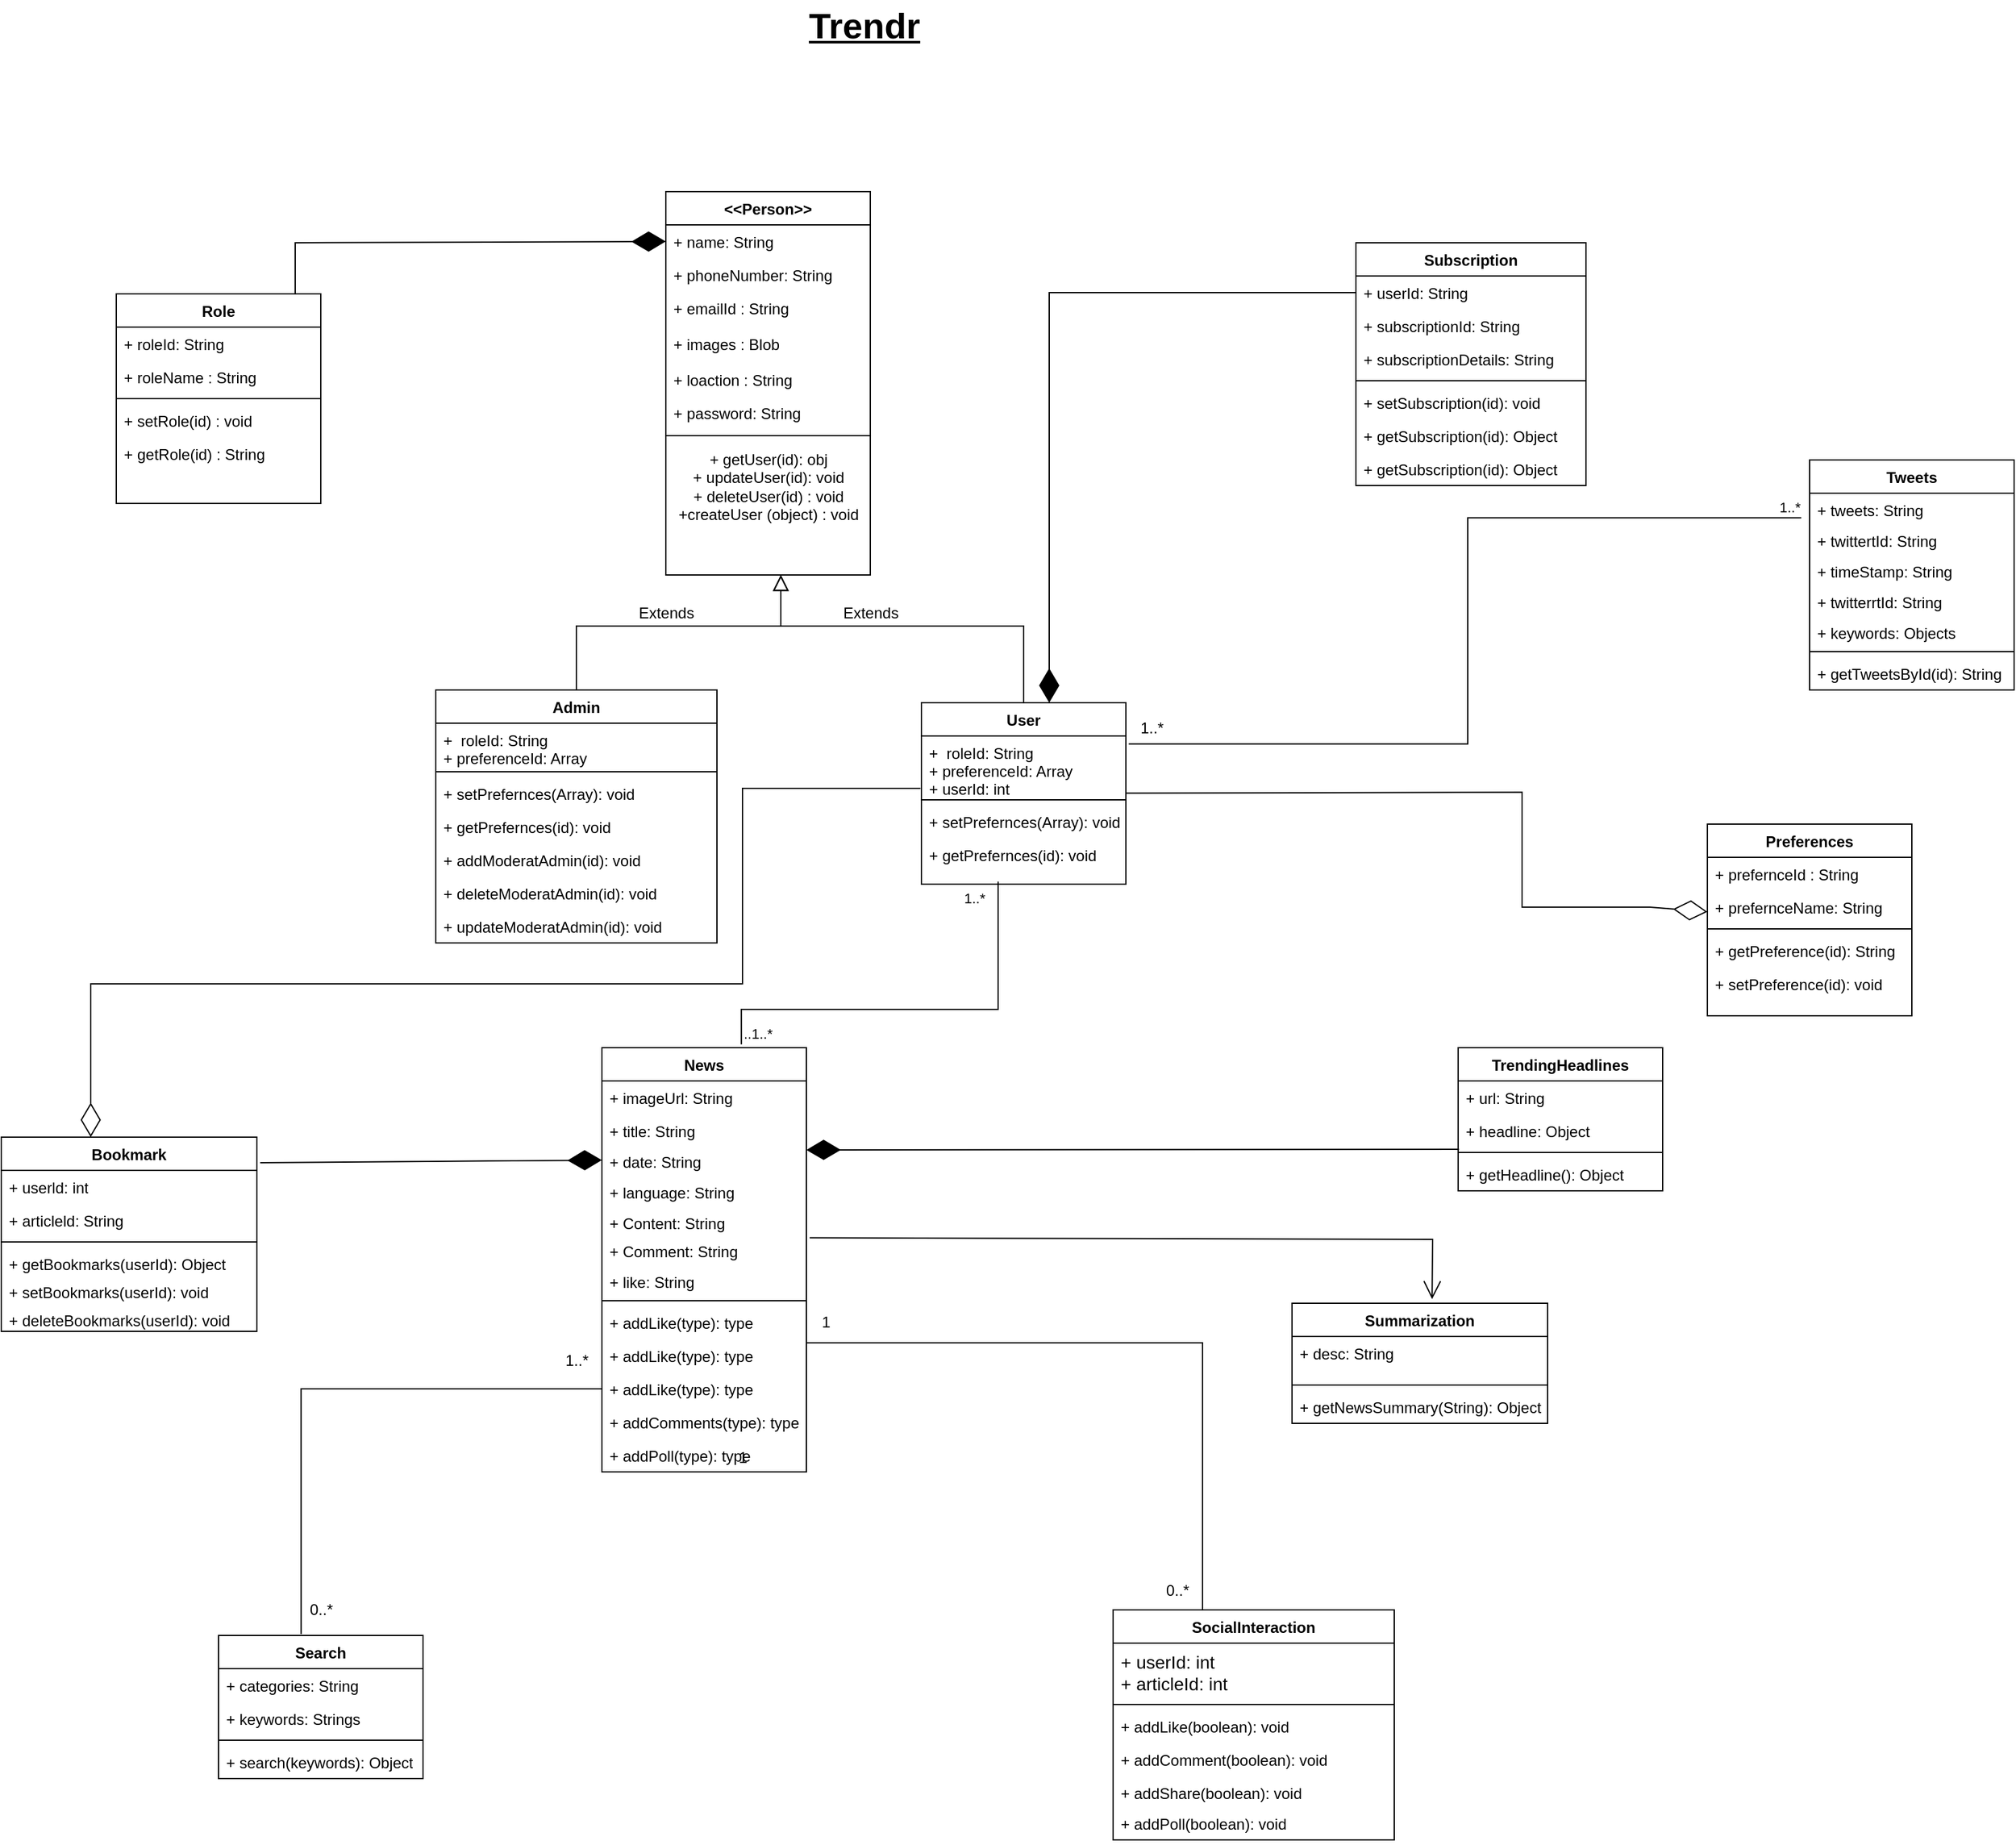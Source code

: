 <mxfile version="21.0.10" type="google"><diagram name="Page-1" id="KXIp3cw2O-A-0COdaiMS"><mxGraphModel grid="1" page="1" gridSize="10" guides="1" tooltips="1" connect="1" arrows="1" fold="1" pageScale="1" pageWidth="850" pageHeight="1100" background="#ffffff" math="0" shadow="0"><root><mxCell id="0"/><mxCell id="1" parent="0"/><mxCell id="WUlAPkmOnA4nB-2HXd5X-1" value="&lt;&lt;Person&gt;&gt;" style="swimlane;fontStyle=1;align=center;verticalAlign=top;childLayout=stackLayout;horizontal=1;startSize=26;horizontalStack=0;resizeParent=1;resizeLast=0;collapsible=1;marginBottom=0;rounded=0;shadow=0;strokeWidth=1;" vertex="1" parent="1"><mxGeometry x="300" y="-20" width="160" height="300" as="geometry"><mxRectangle x="230" y="140" width="160" height="26" as="alternateBounds"/></mxGeometry></mxCell><mxCell id="WUlAPkmOnA4nB-2HXd5X-2" value="+ name: String" style="text;align=left;verticalAlign=top;spacingLeft=4;spacingRight=4;overflow=hidden;rotatable=0;points=[[0,0.5],[1,0.5]];portConstraint=eastwest;" vertex="1" parent="WUlAPkmOnA4nB-2HXd5X-1"><mxGeometry y="26" width="160" height="26" as="geometry"/></mxCell><mxCell id="WUlAPkmOnA4nB-2HXd5X-3" value="+ phoneNumber: String" style="text;align=left;verticalAlign=top;spacingLeft=4;spacingRight=4;overflow=hidden;rotatable=0;points=[[0,0.5],[1,0.5]];portConstraint=eastwest;rounded=0;shadow=0;html=0;" vertex="1" parent="WUlAPkmOnA4nB-2HXd5X-1"><mxGeometry y="52" width="160" height="26" as="geometry"/></mxCell><mxCell id="WUlAPkmOnA4nB-2HXd5X-4" value="+ emailId : String&#10;&#10;+ images : Blob&#10;&#10;+ loaction : String" style="text;align=left;verticalAlign=top;spacingLeft=4;spacingRight=4;overflow=hidden;rotatable=0;points=[[0,0.5],[1,0.5]];portConstraint=eastwest;rounded=0;shadow=0;html=0;" vertex="1" parent="WUlAPkmOnA4nB-2HXd5X-1"><mxGeometry y="78" width="160" height="82" as="geometry"/></mxCell><mxCell id="WUlAPkmOnA4nB-2HXd5X-5" value="+ password: String" style="text;align=left;verticalAlign=top;spacingLeft=4;spacingRight=4;overflow=hidden;rotatable=0;points=[[0,0.5],[1,0.5]];portConstraint=eastwest;rounded=0;shadow=0;html=0;" vertex="1" parent="WUlAPkmOnA4nB-2HXd5X-1"><mxGeometry y="160" width="160" height="26" as="geometry"/></mxCell><mxCell id="WUlAPkmOnA4nB-2HXd5X-6" value="" style="line;html=1;strokeWidth=1;align=left;verticalAlign=middle;spacingTop=-1;spacingLeft=3;spacingRight=3;rotatable=0;labelPosition=right;points=[];portConstraint=eastwest;" vertex="1" parent="WUlAPkmOnA4nB-2HXd5X-1"><mxGeometry y="186" width="160" height="10" as="geometry"/></mxCell><mxCell id="WUlAPkmOnA4nB-2HXd5X-7" value="+ getUser(id): obj&lt;br&gt;+ updateUser(id): void&lt;br&gt;+ deleteUser(id) : void&lt;br&gt;+createUser (object) : void" style="text;html=1;align=center;verticalAlign=middle;resizable=0;points=[];autosize=1;strokeColor=none;fillColor=none;" vertex="1" parent="WUlAPkmOnA4nB-2HXd5X-1"><mxGeometry y="196" width="160" height="70" as="geometry"/></mxCell><mxCell id="WUlAPkmOnA4nB-2HXd5X-8" value="Role" style="swimlane;fontStyle=1;align=center;verticalAlign=top;childLayout=stackLayout;horizontal=1;startSize=26;horizontalStack=0;resizeParent=1;resizeLast=0;collapsible=1;marginBottom=0;rounded=0;shadow=0;strokeWidth=1;" vertex="1" parent="1"><mxGeometry x="-130" y="60" width="160" height="164" as="geometry"><mxRectangle x="130" y="380" width="160" height="26" as="alternateBounds"/></mxGeometry></mxCell><mxCell id="WUlAPkmOnA4nB-2HXd5X-9" value="+ roleId: String" style="text;align=left;verticalAlign=top;spacingLeft=4;spacingRight=4;overflow=hidden;rotatable=0;points=[[0,0.5],[1,0.5]];portConstraint=eastwest;" vertex="1" parent="WUlAPkmOnA4nB-2HXd5X-8"><mxGeometry y="26" width="160" height="26" as="geometry"/></mxCell><mxCell id="WUlAPkmOnA4nB-2HXd5X-10" value="+ roleName : String" style="text;align=left;verticalAlign=top;spacingLeft=4;spacingRight=4;overflow=hidden;rotatable=0;points=[[0,0.5],[1,0.5]];portConstraint=eastwest;rounded=0;shadow=0;html=0;" vertex="1" parent="WUlAPkmOnA4nB-2HXd5X-8"><mxGeometry y="52" width="160" height="26" as="geometry"/></mxCell><mxCell id="WUlAPkmOnA4nB-2HXd5X-11" value="" style="line;html=1;strokeWidth=1;align=left;verticalAlign=middle;spacingTop=-1;spacingLeft=3;spacingRight=3;rotatable=0;labelPosition=right;points=[];portConstraint=eastwest;" vertex="1" parent="WUlAPkmOnA4nB-2HXd5X-8"><mxGeometry y="78" width="160" height="8" as="geometry"/></mxCell><mxCell id="WUlAPkmOnA4nB-2HXd5X-12" value="+ setRole(id) : void" style="text;align=left;verticalAlign=top;spacingLeft=4;spacingRight=4;overflow=hidden;rotatable=0;points=[[0,0.5],[1,0.5]];portConstraint=eastwest;fontStyle=0" vertex="1" parent="WUlAPkmOnA4nB-2HXd5X-8"><mxGeometry y="86" width="160" height="26" as="geometry"/></mxCell><mxCell id="WUlAPkmOnA4nB-2HXd5X-13" value="+ getRole(id) : String" style="text;align=left;verticalAlign=top;spacingLeft=4;spacingRight=4;overflow=hidden;rotatable=0;points=[[0,0.5],[1,0.5]];portConstraint=eastwest;" vertex="1" parent="WUlAPkmOnA4nB-2HXd5X-8"><mxGeometry y="112" width="160" height="26" as="geometry"/></mxCell><mxCell id="WUlAPkmOnA4nB-2HXd5X-14" value="User" style="swimlane;fontStyle=1;align=center;verticalAlign=top;childLayout=stackLayout;horizontal=1;startSize=26;horizontalStack=0;resizeParent=1;resizeLast=0;collapsible=1;marginBottom=0;rounded=0;shadow=0;strokeWidth=1;" vertex="1" parent="1"><mxGeometry x="500" y="380" width="160" height="142" as="geometry"><mxRectangle x="340" y="380" width="170" height="26" as="alternateBounds"/></mxGeometry></mxCell><mxCell id="WUlAPkmOnA4nB-2HXd5X-15" value="+  roleId: String&#10;+ preferenceId: Array&#10;+ userId: int" style="text;align=left;verticalAlign=top;spacingLeft=4;spacingRight=4;overflow=hidden;rotatable=0;points=[[0,0.5],[1,0.5]];portConstraint=eastwest;" vertex="1" parent="WUlAPkmOnA4nB-2HXd5X-14"><mxGeometry y="26" width="160" height="46" as="geometry"/></mxCell><mxCell id="tHsLU_sRm3hqVHBdvJSy-35" value="" style="line;html=1;strokeWidth=1;align=left;verticalAlign=middle;spacingTop=-1;spacingLeft=3;spacingRight=3;rotatable=0;labelPosition=right;points=[];portConstraint=eastwest;" vertex="1" parent="WUlAPkmOnA4nB-2HXd5X-14"><mxGeometry y="72" width="160" height="8" as="geometry"/></mxCell><mxCell id="WUlAPkmOnA4nB-2HXd5X-17" value="+ setPrefernces(Array): void" style="text;align=left;verticalAlign=top;spacingLeft=4;spacingRight=4;overflow=hidden;rotatable=0;points=[[0,0.5],[1,0.5]];portConstraint=eastwest;fontStyle=0" vertex="1" parent="WUlAPkmOnA4nB-2HXd5X-14"><mxGeometry y="80" width="160" height="26" as="geometry"/></mxCell><mxCell id="WUlAPkmOnA4nB-2HXd5X-18" value="+ getPrefernces(id): void" style="text;align=left;verticalAlign=top;spacingLeft=4;spacingRight=4;overflow=hidden;rotatable=0;points=[[0,0.5],[1,0.5]];portConstraint=eastwest;fontStyle=0" vertex="1" parent="WUlAPkmOnA4nB-2HXd5X-14"><mxGeometry y="106" width="160" height="26" as="geometry"/></mxCell><mxCell id="WUlAPkmOnA4nB-2HXd5X-19" value="" style="endArrow=block;endSize=10;endFill=0;shadow=0;strokeWidth=1;rounded=0;edgeStyle=elbowEdgeStyle;elbow=vertical;" edge="1" parent="1" source="WUlAPkmOnA4nB-2HXd5X-14"><mxGeometry width="160" relative="1" as="geometry"><mxPoint x="210" y="373" as="sourcePoint"/><mxPoint x="390" y="280" as="targetPoint"/><Array as="points"><mxPoint x="460" y="320"/><mxPoint x="390" y="320"/></Array></mxGeometry></mxCell><mxCell id="WUlAPkmOnA4nB-2HXd5X-20" value="Preferences" style="swimlane;fontStyle=1;align=center;verticalAlign=top;childLayout=stackLayout;horizontal=1;startSize=26;horizontalStack=0;resizeParent=1;resizeLast=0;collapsible=1;marginBottom=0;rounded=0;shadow=0;strokeWidth=1;" vertex="1" parent="1"><mxGeometry x="1115" y="475" width="160" height="150" as="geometry"><mxRectangle x="550" y="140" width="160" height="26" as="alternateBounds"/></mxGeometry></mxCell><mxCell id="WUlAPkmOnA4nB-2HXd5X-22" value="+ prefernceId : String" style="text;align=left;verticalAlign=top;spacingLeft=4;spacingRight=4;overflow=hidden;rotatable=0;points=[[0,0.5],[1,0.5]];portConstraint=eastwest;rounded=0;shadow=0;html=0;" vertex="1" parent="WUlAPkmOnA4nB-2HXd5X-20"><mxGeometry y="26" width="160" height="26" as="geometry"/></mxCell><mxCell id="WUlAPkmOnA4nB-2HXd5X-23" value="+ prefernceName: String" style="text;align=left;verticalAlign=top;spacingLeft=4;spacingRight=4;overflow=hidden;rotatable=0;points=[[0,0.5],[1,0.5]];portConstraint=eastwest;rounded=0;shadow=0;html=0;" vertex="1" parent="WUlAPkmOnA4nB-2HXd5X-20"><mxGeometry y="52" width="160" height="26" as="geometry"/></mxCell><mxCell id="WUlAPkmOnA4nB-2HXd5X-26" value="" style="line;html=1;strokeWidth=1;align=left;verticalAlign=middle;spacingTop=-1;spacingLeft=3;spacingRight=3;rotatable=0;labelPosition=right;points=[];portConstraint=eastwest;" vertex="1" parent="WUlAPkmOnA4nB-2HXd5X-20"><mxGeometry y="78" width="160" height="8" as="geometry"/></mxCell><mxCell id="WUlAPkmOnA4nB-2HXd5X-27" value="+ getPreference(id): String" style="text;align=left;verticalAlign=top;spacingLeft=4;spacingRight=4;overflow=hidden;rotatable=0;points=[[0,0.5],[1,0.5]];portConstraint=eastwest;" vertex="1" parent="WUlAPkmOnA4nB-2HXd5X-20"><mxGeometry y="86" width="160" height="26" as="geometry"/></mxCell><mxCell id="WUlAPkmOnA4nB-2HXd5X-34" value="+ setPreference(id): void" style="text;align=left;verticalAlign=top;spacingLeft=4;spacingRight=4;overflow=hidden;rotatable=0;points=[[0,0.5],[1,0.5]];portConstraint=eastwest;" vertex="1" parent="WUlAPkmOnA4nB-2HXd5X-20"><mxGeometry y="112" width="160" height="26" as="geometry"/></mxCell><mxCell id="WUlAPkmOnA4nB-2HXd5X-33" value="&lt;font style=&quot;font-size: 28px;&quot;&gt;&lt;u&gt;Trendr&lt;/u&gt;&lt;/font&gt;" style="text;strokeColor=none;fillColor=none;html=1;fontSize=24;fontStyle=1;verticalAlign=middle;align=center;" vertex="1" parent="1"><mxGeometry x="240" y="-170" width="430" height="40" as="geometry"/></mxCell><mxCell id="Ti8JkwDx9e6desFFzIHM-1" value="News" style="swimlane;fontStyle=1;align=center;verticalAlign=top;childLayout=stackLayout;horizontal=1;startSize=26;horizontalStack=0;resizeParent=1;resizeParentMax=0;resizeLast=0;collapsible=1;marginBottom=0;whiteSpace=wrap;html=1;" vertex="1" parent="1"><mxGeometry x="250" y="650" width="160" height="332" as="geometry"/></mxCell><mxCell id="Hl6Xo5C3EZi5Kjl6AA04-37" value="+ imageUrl: String" style="text;strokeColor=none;fillColor=none;align=left;verticalAlign=top;spacingLeft=4;spacingRight=4;overflow=hidden;rotatable=0;points=[[0,0.5],[1,0.5]];portConstraint=eastwest;whiteSpace=wrap;html=1;" vertex="1" parent="Ti8JkwDx9e6desFFzIHM-1"><mxGeometry y="26" width="160" height="26" as="geometry"/></mxCell><mxCell id="Hl6Xo5C3EZi5Kjl6AA04-39" value="+ title: String" style="text;strokeColor=none;fillColor=none;align=left;verticalAlign=top;spacingLeft=4;spacingRight=4;overflow=hidden;rotatable=0;points=[[0,0.5],[1,0.5]];portConstraint=eastwest;whiteSpace=wrap;html=1;" vertex="1" parent="Ti8JkwDx9e6desFFzIHM-1"><mxGeometry y="52" width="160" height="24" as="geometry"/></mxCell><mxCell id="Hl6Xo5C3EZi5Kjl6AA04-40" value="+ date: String" style="text;strokeColor=none;fillColor=none;align=left;verticalAlign=top;spacingLeft=4;spacingRight=4;overflow=hidden;rotatable=0;points=[[0,0.5],[1,0.5]];portConstraint=eastwest;whiteSpace=wrap;html=1;" vertex="1" parent="Ti8JkwDx9e6desFFzIHM-1"><mxGeometry y="76" width="160" height="24" as="geometry"/></mxCell><mxCell id="Hl6Xo5C3EZi5Kjl6AA04-41" value="+ language: String" style="text;strokeColor=none;fillColor=none;align=left;verticalAlign=top;spacingLeft=4;spacingRight=4;overflow=hidden;rotatable=0;points=[[0,0.5],[1,0.5]];portConstraint=eastwest;whiteSpace=wrap;html=1;" vertex="1" parent="Ti8JkwDx9e6desFFzIHM-1"><mxGeometry y="100" width="160" height="24" as="geometry"/></mxCell><mxCell id="Ti8JkwDx9e6desFFzIHM-2" value="+ Content: String" style="text;strokeColor=none;fillColor=none;align=left;verticalAlign=top;spacingLeft=4;spacingRight=4;overflow=hidden;rotatable=0;points=[[0,0.5],[1,0.5]];portConstraint=eastwest;whiteSpace=wrap;html=1;" vertex="1" parent="Ti8JkwDx9e6desFFzIHM-1"><mxGeometry y="124" width="160" height="22" as="geometry"/></mxCell><mxCell id="Hl6Xo5C3EZi5Kjl6AA04-43" value="+ Comment: String" style="text;strokeColor=none;fillColor=none;align=left;verticalAlign=top;spacingLeft=4;spacingRight=4;overflow=hidden;rotatable=0;points=[[0,0.5],[1,0.5]];portConstraint=eastwest;whiteSpace=wrap;html=1;" vertex="1" parent="Ti8JkwDx9e6desFFzIHM-1"><mxGeometry y="146" width="160" height="24" as="geometry"/></mxCell><mxCell id="Hl6Xo5C3EZi5Kjl6AA04-42" value="+ like: String" style="text;strokeColor=none;fillColor=none;align=left;verticalAlign=top;spacingLeft=4;spacingRight=4;overflow=hidden;rotatable=0;points=[[0,0.5],[1,0.5]];portConstraint=eastwest;whiteSpace=wrap;html=1;" vertex="1" parent="Ti8JkwDx9e6desFFzIHM-1"><mxGeometry y="170" width="160" height="24" as="geometry"/></mxCell><mxCell id="Ti8JkwDx9e6desFFzIHM-3" value="" style="line;strokeWidth=1;fillColor=none;align=left;verticalAlign=middle;spacingTop=-1;spacingLeft=3;spacingRight=3;rotatable=0;labelPosition=right;points=[];portConstraint=eastwest;strokeColor=inherit;" vertex="1" parent="Ti8JkwDx9e6desFFzIHM-1"><mxGeometry y="194" width="160" height="8" as="geometry"/></mxCell><mxCell id="Ti8JkwDx9e6desFFzIHM-4" value="+ addLike(type): type" style="text;strokeColor=none;fillColor=none;align=left;verticalAlign=top;spacingLeft=4;spacingRight=4;overflow=hidden;rotatable=0;points=[[0,0.5],[1,0.5]];portConstraint=eastwest;whiteSpace=wrap;html=1;" vertex="1" parent="Ti8JkwDx9e6desFFzIHM-1"><mxGeometry y="202" width="160" height="26" as="geometry"/></mxCell><mxCell id="DEUDs39BJ4vgoKrMoyQt-41" value="+ addLike(type): type" style="text;strokeColor=none;fillColor=none;align=left;verticalAlign=top;spacingLeft=4;spacingRight=4;overflow=hidden;rotatable=0;points=[[0,0.5],[1,0.5]];portConstraint=eastwest;whiteSpace=wrap;html=1;" vertex="1" parent="Ti8JkwDx9e6desFFzIHM-1"><mxGeometry y="228" width="160" height="26" as="geometry"/></mxCell><mxCell id="tHsLU_sRm3hqVHBdvJSy-24" value="+ addLike(type): type" style="text;strokeColor=none;fillColor=none;align=left;verticalAlign=top;spacingLeft=4;spacingRight=4;overflow=hidden;rotatable=0;points=[[0,0.5],[1,0.5]];portConstraint=eastwest;whiteSpace=wrap;html=1;" vertex="1" parent="Ti8JkwDx9e6desFFzIHM-1"><mxGeometry y="254" width="160" height="26" as="geometry"/></mxCell><mxCell id="Hl6Xo5C3EZi5Kjl6AA04-45" value="+ addComments(type): type" style="text;strokeColor=none;fillColor=none;align=left;verticalAlign=top;spacingLeft=4;spacingRight=4;overflow=hidden;rotatable=0;points=[[0,0.5],[1,0.5]];portConstraint=eastwest;whiteSpace=wrap;html=1;" vertex="1" parent="Ti8JkwDx9e6desFFzIHM-1"><mxGeometry y="280" width="160" height="26" as="geometry"/></mxCell><mxCell id="Hl6Xo5C3EZi5Kjl6AA04-46" value="+ addPoll(type): type" style="text;strokeColor=none;fillColor=none;align=left;verticalAlign=top;spacingLeft=4;spacingRight=4;overflow=hidden;rotatable=0;points=[[0,0.5],[1,0.5]];portConstraint=eastwest;whiteSpace=wrap;html=1;" vertex="1" parent="Ti8JkwDx9e6desFFzIHM-1"><mxGeometry y="306" width="160" height="26" as="geometry"/></mxCell><mxCell id="Ti8JkwDx9e6desFFzIHM-5" value="TrendingHeadlines" style="swimlane;fontStyle=1;align=center;verticalAlign=top;childLayout=stackLayout;horizontal=1;startSize=26;horizontalStack=0;resizeParent=1;resizeParentMax=0;resizeLast=0;collapsible=1;marginBottom=0;whiteSpace=wrap;html=1;" vertex="1" parent="1"><mxGeometry x="920" y="650" width="160" height="112" as="geometry"><mxRectangle x="90" y="610" width="150" height="30" as="alternateBounds"/></mxGeometry></mxCell><mxCell id="Ti8JkwDx9e6desFFzIHM-6" value="+ url: String&amp;nbsp;" style="text;strokeColor=none;fillColor=none;align=left;verticalAlign=top;spacingLeft=4;spacingRight=4;overflow=hidden;rotatable=0;points=[[0,0.5],[1,0.5]];portConstraint=eastwest;whiteSpace=wrap;html=1;" vertex="1" parent="Ti8JkwDx9e6desFFzIHM-5"><mxGeometry y="26" width="160" height="26" as="geometry"/></mxCell><mxCell id="RANNGnqqGs2c1Xu7JNJZ-21" value="+ headline: Object&amp;nbsp;" style="text;strokeColor=none;fillColor=none;align=left;verticalAlign=top;spacingLeft=4;spacingRight=4;overflow=hidden;rotatable=0;points=[[0,0.5],[1,0.5]];portConstraint=eastwest;whiteSpace=wrap;html=1;" vertex="1" parent="Ti8JkwDx9e6desFFzIHM-5"><mxGeometry y="52" width="160" height="26" as="geometry"/></mxCell><mxCell id="Ti8JkwDx9e6desFFzIHM-7" value="" style="line;strokeWidth=1;fillColor=none;align=left;verticalAlign=middle;spacingTop=-1;spacingLeft=3;spacingRight=3;rotatable=0;labelPosition=right;points=[];portConstraint=eastwest;strokeColor=inherit;" vertex="1" parent="Ti8JkwDx9e6desFFzIHM-5"><mxGeometry y="78" width="160" height="8" as="geometry"/></mxCell><mxCell id="Ti8JkwDx9e6desFFzIHM-8" value="+ getHeadline(): Object" style="text;strokeColor=none;fillColor=none;align=left;verticalAlign=top;spacingLeft=4;spacingRight=4;overflow=hidden;rotatable=0;points=[[0,0.5],[1,0.5]];portConstraint=eastwest;whiteSpace=wrap;html=1;" vertex="1" parent="Ti8JkwDx9e6desFFzIHM-5"><mxGeometry y="86" width="160" height="26" as="geometry"/></mxCell><mxCell id="Hl6Xo5C3EZi5Kjl6AA04-1" value="Search" style="swimlane;fontStyle=1;align=center;verticalAlign=top;childLayout=stackLayout;horizontal=1;startSize=26;horizontalStack=0;resizeParent=1;resizeParentMax=0;resizeLast=0;collapsible=1;marginBottom=0;whiteSpace=wrap;html=1;" vertex="1" parent="1"><mxGeometry x="-50" y="1110" width="160" height="112" as="geometry"><mxRectangle x="90" y="610" width="150" height="30" as="alternateBounds"/></mxGeometry></mxCell><mxCell id="RANNGnqqGs2c1Xu7JNJZ-10" value="+ categories: String" style="text;strokeColor=none;fillColor=none;align=left;verticalAlign=top;spacingLeft=4;spacingRight=4;overflow=hidden;rotatable=0;points=[[0,0.5],[1,0.5]];portConstraint=eastwest;whiteSpace=wrap;html=1;" vertex="1" parent="Hl6Xo5C3EZi5Kjl6AA04-1"><mxGeometry y="26" width="160" height="26" as="geometry"/></mxCell><mxCell id="Hl6Xo5C3EZi5Kjl6AA04-2" value="+ keywords: Strings" style="text;strokeColor=none;fillColor=none;align=left;verticalAlign=top;spacingLeft=4;spacingRight=4;overflow=hidden;rotatable=0;points=[[0,0.5],[1,0.5]];portConstraint=eastwest;whiteSpace=wrap;html=1;" vertex="1" parent="Hl6Xo5C3EZi5Kjl6AA04-1"><mxGeometry y="52" width="160" height="26" as="geometry"/></mxCell><mxCell id="Hl6Xo5C3EZi5Kjl6AA04-3" value="" style="line;strokeWidth=1;fillColor=none;align=left;verticalAlign=middle;spacingTop=-1;spacingLeft=3;spacingRight=3;rotatable=0;labelPosition=right;points=[];portConstraint=eastwest;strokeColor=inherit;" vertex="1" parent="Hl6Xo5C3EZi5Kjl6AA04-1"><mxGeometry y="78" width="160" height="8" as="geometry"/></mxCell><mxCell id="Hl6Xo5C3EZi5Kjl6AA04-4" value="+ search(keywords): Object" style="text;strokeColor=none;fillColor=none;align=left;verticalAlign=top;spacingLeft=4;spacingRight=4;overflow=hidden;rotatable=0;points=[[0,0.5],[1,0.5]];portConstraint=eastwest;whiteSpace=wrap;html=1;" vertex="1" parent="Hl6Xo5C3EZi5Kjl6AA04-1"><mxGeometry y="86" width="160" height="26" as="geometry"/></mxCell><mxCell id="Hl6Xo5C3EZi5Kjl6AA04-5" value="SocialInteraction" style="swimlane;fontStyle=1;align=center;verticalAlign=top;childLayout=stackLayout;horizontal=1;startSize=26;horizontalStack=0;resizeParent=1;resizeParentMax=0;resizeLast=0;collapsible=1;marginBottom=0;whiteSpace=wrap;html=1;" vertex="1" parent="1"><mxGeometry x="650" y="1090" width="220" height="180" as="geometry"><mxRectangle x="90" y="610" width="150" height="30" as="alternateBounds"/></mxGeometry></mxCell><mxCell id="Hl6Xo5C3EZi5Kjl6AA04-6" value="&lt;font style=&quot;font-size: 14px;&quot;&gt;+ userId: int&lt;br&gt;+ articleId: int&lt;/font&gt;" style="text;strokeColor=none;fillColor=none;align=left;verticalAlign=top;spacingLeft=4;spacingRight=4;overflow=hidden;rotatable=0;points=[[0,0.5],[1,0.5]];portConstraint=eastwest;whiteSpace=wrap;html=1;" vertex="1" parent="Hl6Xo5C3EZi5Kjl6AA04-5"><mxGeometry y="26" width="220" height="44" as="geometry"/></mxCell><mxCell id="Hl6Xo5C3EZi5Kjl6AA04-7" value="" style="line;strokeWidth=1;fillColor=none;align=left;verticalAlign=middle;spacingTop=-1;spacingLeft=3;spacingRight=3;rotatable=0;labelPosition=right;points=[];portConstraint=eastwest;strokeColor=inherit;" vertex="1" parent="Hl6Xo5C3EZi5Kjl6AA04-5"><mxGeometry y="70" width="220" height="8" as="geometry"/></mxCell><mxCell id="Hl6Xo5C3EZi5Kjl6AA04-8" value="+ addLike(boolean): void" style="text;strokeColor=none;fillColor=none;align=left;verticalAlign=top;spacingLeft=4;spacingRight=4;overflow=hidden;rotatable=0;points=[[0,0.5],[1,0.5]];portConstraint=eastwest;whiteSpace=wrap;html=1;" vertex="1" parent="Hl6Xo5C3EZi5Kjl6AA04-5"><mxGeometry y="78" width="220" height="26" as="geometry"/></mxCell><mxCell id="Hl6Xo5C3EZi5Kjl6AA04-50" value="+ addComment(boolean): void" style="text;strokeColor=none;fillColor=none;align=left;verticalAlign=top;spacingLeft=4;spacingRight=4;overflow=hidden;rotatable=0;points=[[0,0.5],[1,0.5]];portConstraint=eastwest;whiteSpace=wrap;html=1;" vertex="1" parent="Hl6Xo5C3EZi5Kjl6AA04-5"><mxGeometry y="104" width="220" height="26" as="geometry"/></mxCell><mxCell id="Hl6Xo5C3EZi5Kjl6AA04-52" value="+ addShare(boolean): void" style="text;strokeColor=none;fillColor=none;align=left;verticalAlign=top;spacingLeft=4;spacingRight=4;overflow=hidden;rotatable=0;points=[[0,0.5],[1,0.5]];portConstraint=eastwest;whiteSpace=wrap;html=1;" vertex="1" parent="Hl6Xo5C3EZi5Kjl6AA04-5"><mxGeometry y="130" width="220" height="24" as="geometry"/></mxCell><mxCell id="Hl6Xo5C3EZi5Kjl6AA04-53" value="+ addPoll(boolean): void" style="text;strokeColor=none;fillColor=none;align=left;verticalAlign=top;spacingLeft=4;spacingRight=4;overflow=hidden;rotatable=0;points=[[0,0.5],[1,0.5]];portConstraint=eastwest;whiteSpace=wrap;html=1;" vertex="1" parent="Hl6Xo5C3EZi5Kjl6AA04-5"><mxGeometry y="154" width="220" height="26" as="geometry"/></mxCell><mxCell id="Hl6Xo5C3EZi5Kjl6AA04-9" value="Bookmark" style="swimlane;fontStyle=1;align=center;verticalAlign=top;childLayout=stackLayout;horizontal=1;startSize=26;horizontalStack=0;resizeParent=1;resizeParentMax=0;resizeLast=0;collapsible=1;marginBottom=0;whiteSpace=wrap;html=1;" vertex="1" parent="1"><mxGeometry x="-220" y="720" width="200" height="152" as="geometry"><mxRectangle x="90" y="610" width="150" height="30" as="alternateBounds"/></mxGeometry></mxCell><mxCell id="Hl6Xo5C3EZi5Kjl6AA04-10" value="+ userld: int" style="text;strokeColor=none;fillColor=none;align=left;verticalAlign=top;spacingLeft=4;spacingRight=4;overflow=hidden;rotatable=0;points=[[0,0.5],[1,0.5]];portConstraint=eastwest;whiteSpace=wrap;html=1;" vertex="1" parent="Hl6Xo5C3EZi5Kjl6AA04-9"><mxGeometry y="26" width="200" height="26" as="geometry"/></mxCell><mxCell id="RANNGnqqGs2c1Xu7JNJZ-7" value="+ articleld: String" style="text;strokeColor=none;fillColor=none;align=left;verticalAlign=top;spacingLeft=4;spacingRight=4;overflow=hidden;rotatable=0;points=[[0,0.5],[1,0.5]];portConstraint=eastwest;whiteSpace=wrap;html=1;" vertex="1" parent="Hl6Xo5C3EZi5Kjl6AA04-9"><mxGeometry y="52" width="200" height="26" as="geometry"/></mxCell><mxCell id="Hl6Xo5C3EZi5Kjl6AA04-11" value="" style="line;strokeWidth=1;fillColor=none;align=left;verticalAlign=middle;spacingTop=-1;spacingLeft=3;spacingRight=3;rotatable=0;labelPosition=right;points=[];portConstraint=eastwest;strokeColor=inherit;" vertex="1" parent="Hl6Xo5C3EZi5Kjl6AA04-9"><mxGeometry y="78" width="200" height="8" as="geometry"/></mxCell><mxCell id="Hl6Xo5C3EZi5Kjl6AA04-12" value="+ getBookmarks(userId): Object" style="text;strokeColor=none;fillColor=none;align=left;verticalAlign=top;spacingLeft=4;spacingRight=4;overflow=hidden;rotatable=0;points=[[0,0.5],[1,0.5]];portConstraint=eastwest;whiteSpace=wrap;html=1;" vertex="1" parent="Hl6Xo5C3EZi5Kjl6AA04-9"><mxGeometry y="86" width="200" height="22" as="geometry"/></mxCell><mxCell id="RANNGnqqGs2c1Xu7JNJZ-8" value="+ setBookmarks(userId): void" style="text;strokeColor=none;fillColor=none;align=left;verticalAlign=top;spacingLeft=4;spacingRight=4;overflow=hidden;rotatable=0;points=[[0,0.5],[1,0.5]];portConstraint=eastwest;whiteSpace=wrap;html=1;" vertex="1" parent="Hl6Xo5C3EZi5Kjl6AA04-9"><mxGeometry y="108" width="200" height="22" as="geometry"/></mxCell><mxCell id="RANNGnqqGs2c1Xu7JNJZ-9" value="+ deleteBookmarks(userId): void" style="text;strokeColor=none;fillColor=none;align=left;verticalAlign=top;spacingLeft=4;spacingRight=4;overflow=hidden;rotatable=0;points=[[0,0.5],[1,0.5]];portConstraint=eastwest;whiteSpace=wrap;html=1;" vertex="1" parent="Hl6Xo5C3EZi5Kjl6AA04-9"><mxGeometry y="130" width="200" height="22" as="geometry"/></mxCell><mxCell id="Hl6Xo5C3EZi5Kjl6AA04-13" value="Subscription" style="swimlane;fontStyle=1;align=center;verticalAlign=top;childLayout=stackLayout;horizontal=1;startSize=26;horizontalStack=0;resizeParent=1;resizeParentMax=0;resizeLast=0;collapsible=1;marginBottom=0;whiteSpace=wrap;html=1;" vertex="1" parent="1"><mxGeometry x="840" y="20" width="180" height="190" as="geometry"><mxRectangle x="90" y="610" width="150" height="30" as="alternateBounds"/></mxGeometry></mxCell><mxCell id="Hl6Xo5C3EZi5Kjl6AA04-14" value="+ userId: String" style="text;strokeColor=none;fillColor=none;align=left;verticalAlign=top;spacingLeft=4;spacingRight=4;overflow=hidden;rotatable=0;points=[[0,0.5],[1,0.5]];portConstraint=eastwest;whiteSpace=wrap;html=1;" vertex="1" parent="Hl6Xo5C3EZi5Kjl6AA04-13"><mxGeometry y="26" width="180" height="26" as="geometry"/></mxCell><mxCell id="RANNGnqqGs2c1Xu7JNJZ-11" value="+ subscriptionId: String" style="text;strokeColor=none;fillColor=none;align=left;verticalAlign=top;spacingLeft=4;spacingRight=4;overflow=hidden;rotatable=0;points=[[0,0.5],[1,0.5]];portConstraint=eastwest;whiteSpace=wrap;html=1;" vertex="1" parent="Hl6Xo5C3EZi5Kjl6AA04-13"><mxGeometry y="52" width="180" height="26" as="geometry"/></mxCell><mxCell id="RANNGnqqGs2c1Xu7JNJZ-12" value="+ subscriptionDetails: String" style="text;strokeColor=none;fillColor=none;align=left;verticalAlign=top;spacingLeft=4;spacingRight=4;overflow=hidden;rotatable=0;points=[[0,0.5],[1,0.5]];portConstraint=eastwest;whiteSpace=wrap;html=1;" vertex="1" parent="Hl6Xo5C3EZi5Kjl6AA04-13"><mxGeometry y="78" width="180" height="26" as="geometry"/></mxCell><mxCell id="Hl6Xo5C3EZi5Kjl6AA04-15" value="" style="line;strokeWidth=1;fillColor=none;align=left;verticalAlign=middle;spacingTop=-1;spacingLeft=3;spacingRight=3;rotatable=0;labelPosition=right;points=[];portConstraint=eastwest;strokeColor=inherit;" vertex="1" parent="Hl6Xo5C3EZi5Kjl6AA04-13"><mxGeometry y="104" width="180" height="8" as="geometry"/></mxCell><mxCell id="Hl6Xo5C3EZi5Kjl6AA04-16" value="+ setSubscription(id): void" style="text;strokeColor=none;fillColor=none;align=left;verticalAlign=top;spacingLeft=4;spacingRight=4;overflow=hidden;rotatable=0;points=[[0,0.5],[1,0.5]];portConstraint=eastwest;whiteSpace=wrap;html=1;" vertex="1" parent="Hl6Xo5C3EZi5Kjl6AA04-13"><mxGeometry y="112" width="180" height="26" as="geometry"/></mxCell><mxCell id="RANNGnqqGs2c1Xu7JNJZ-19" value="+ getSubscription(id): Object" style="text;strokeColor=none;fillColor=none;align=left;verticalAlign=top;spacingLeft=4;spacingRight=4;overflow=hidden;rotatable=0;points=[[0,0.5],[1,0.5]];portConstraint=eastwest;whiteSpace=wrap;html=1;" vertex="1" parent="Hl6Xo5C3EZi5Kjl6AA04-13"><mxGeometry y="138" width="180" height="26" as="geometry"/></mxCell><mxCell id="RANNGnqqGs2c1Xu7JNJZ-20" value="+ getSubscription(id): Object" style="text;strokeColor=none;fillColor=none;align=left;verticalAlign=top;spacingLeft=4;spacingRight=4;overflow=hidden;rotatable=0;points=[[0,0.5],[1,0.5]];portConstraint=eastwest;whiteSpace=wrap;html=1;" vertex="1" parent="Hl6Xo5C3EZi5Kjl6AA04-13"><mxGeometry y="164" width="180" height="26" as="geometry"/></mxCell><mxCell id="Hl6Xo5C3EZi5Kjl6AA04-17" value="Summarization" style="swimlane;fontStyle=1;align=center;verticalAlign=top;childLayout=stackLayout;horizontal=1;startSize=26;horizontalStack=0;resizeParent=1;resizeParentMax=0;resizeLast=0;collapsible=1;marginBottom=0;whiteSpace=wrap;html=1;" vertex="1" parent="1"><mxGeometry x="790" y="850" width="200" height="94" as="geometry"><mxRectangle x="90" y="610" width="150" height="30" as="alternateBounds"/></mxGeometry></mxCell><mxCell id="Hl6Xo5C3EZi5Kjl6AA04-48" value="+ desc: String" style="text;strokeColor=none;fillColor=none;align=left;verticalAlign=top;spacingLeft=4;spacingRight=4;overflow=hidden;rotatable=0;points=[[0,0.5],[1,0.5]];portConstraint=eastwest;whiteSpace=wrap;html=1;" vertex="1" parent="Hl6Xo5C3EZi5Kjl6AA04-17"><mxGeometry y="26" width="200" height="34" as="geometry"/></mxCell><mxCell id="Hl6Xo5C3EZi5Kjl6AA04-19" value="" style="line;strokeWidth=1;fillColor=none;align=left;verticalAlign=middle;spacingTop=-1;spacingLeft=3;spacingRight=3;rotatable=0;labelPosition=right;points=[];portConstraint=eastwest;strokeColor=inherit;" vertex="1" parent="Hl6Xo5C3EZi5Kjl6AA04-17"><mxGeometry y="60" width="200" height="8" as="geometry"/></mxCell><mxCell id="DEUDs39BJ4vgoKrMoyQt-55" value="+ getNewsSummary(String): Object" style="text;strokeColor=none;fillColor=none;align=left;verticalAlign=top;spacingLeft=4;spacingRight=4;overflow=hidden;rotatable=0;points=[[0,0.5],[1,0.5]];portConstraint=eastwest;whiteSpace=wrap;html=1;" vertex="1" parent="Hl6Xo5C3EZi5Kjl6AA04-17"><mxGeometry y="68" width="200" height="26" as="geometry"/></mxCell><mxCell id="Hl6Xo5C3EZi5Kjl6AA04-26" value="Tweets" style="swimlane;fontStyle=1;align=center;verticalAlign=top;childLayout=stackLayout;horizontal=1;startSize=26;horizontalStack=0;resizeParent=1;resizeParentMax=0;resizeLast=0;collapsible=1;marginBottom=0;whiteSpace=wrap;html=1;" vertex="1" parent="1"><mxGeometry x="1195" y="190" width="160" height="180" as="geometry"><mxRectangle x="90" y="610" width="150" height="30" as="alternateBounds"/></mxGeometry></mxCell><mxCell id="Hl6Xo5C3EZi5Kjl6AA04-27" value="+ tweets: String" style="text;strokeColor=none;fillColor=none;align=left;verticalAlign=top;spacingLeft=4;spacingRight=4;overflow=hidden;rotatable=0;points=[[0,0.5],[1,0.5]];portConstraint=eastwest;whiteSpace=wrap;html=1;" vertex="1" parent="Hl6Xo5C3EZi5Kjl6AA04-26"><mxGeometry y="26" width="160" height="24" as="geometry"/></mxCell><mxCell id="RANNGnqqGs2c1Xu7JNJZ-5" value="+ twittertId: String" style="text;strokeColor=none;fillColor=none;align=left;verticalAlign=top;spacingLeft=4;spacingRight=4;overflow=hidden;rotatable=0;points=[[0,0.5],[1,0.5]];portConstraint=eastwest;whiteSpace=wrap;html=1;" vertex="1" parent="Hl6Xo5C3EZi5Kjl6AA04-26"><mxGeometry y="50" width="160" height="24" as="geometry"/></mxCell><mxCell id="RANNGnqqGs2c1Xu7JNJZ-4" value="+ timeStamp: String" style="text;strokeColor=none;fillColor=none;align=left;verticalAlign=top;spacingLeft=4;spacingRight=4;overflow=hidden;rotatable=0;points=[[0,0.5],[1,0.5]];portConstraint=eastwest;whiteSpace=wrap;html=1;" vertex="1" parent="Hl6Xo5C3EZi5Kjl6AA04-26"><mxGeometry y="74" width="160" height="24" as="geometry"/></mxCell><mxCell id="RANNGnqqGs2c1Xu7JNJZ-6" value="+ twitterrtId: String" style="text;strokeColor=none;fillColor=none;align=left;verticalAlign=top;spacingLeft=4;spacingRight=4;overflow=hidden;rotatable=0;points=[[0,0.5],[1,0.5]];portConstraint=eastwest;whiteSpace=wrap;html=1;" vertex="1" parent="Hl6Xo5C3EZi5Kjl6AA04-26"><mxGeometry y="98" width="160" height="24" as="geometry"/></mxCell><mxCell id="RANNGnqqGs2c1Xu7JNJZ-3" value="+ keywords: Objects" style="text;strokeColor=none;fillColor=none;align=left;verticalAlign=top;spacingLeft=4;spacingRight=4;overflow=hidden;rotatable=0;points=[[0,0.5],[1,0.5]];portConstraint=eastwest;whiteSpace=wrap;html=1;" vertex="1" parent="Hl6Xo5C3EZi5Kjl6AA04-26"><mxGeometry y="122" width="160" height="24" as="geometry"/></mxCell><mxCell id="Hl6Xo5C3EZi5Kjl6AA04-28" value="" style="line;strokeWidth=1;fillColor=none;align=left;verticalAlign=middle;spacingTop=-1;spacingLeft=3;spacingRight=3;rotatable=0;labelPosition=right;points=[];portConstraint=eastwest;strokeColor=inherit;" vertex="1" parent="Hl6Xo5C3EZi5Kjl6AA04-26"><mxGeometry y="146" width="160" height="8" as="geometry"/></mxCell><mxCell id="Hl6Xo5C3EZi5Kjl6AA04-29" value="+ getTweetsById(id): String" style="text;strokeColor=none;fillColor=none;align=left;verticalAlign=top;spacingLeft=4;spacingRight=4;overflow=hidden;rotatable=0;points=[[0,0.5],[1,0.5]];portConstraint=eastwest;whiteSpace=wrap;html=1;" vertex="1" parent="Hl6Xo5C3EZi5Kjl6AA04-26"><mxGeometry y="154" width="160" height="26" as="geometry"/></mxCell><mxCell id="Hl6Xo5C3EZi5Kjl6AA04-31" value="Admin" style="swimlane;fontStyle=1;align=center;verticalAlign=top;childLayout=stackLayout;horizontal=1;startSize=26;horizontalStack=0;resizeParent=1;resizeLast=0;collapsible=1;marginBottom=0;rounded=0;shadow=0;strokeWidth=1;" vertex="1" parent="1"><mxGeometry x="120" y="370" width="220" height="198" as="geometry"><mxRectangle x="340" y="380" width="170" height="26" as="alternateBounds"/></mxGeometry></mxCell><mxCell id="Hl6Xo5C3EZi5Kjl6AA04-32" value="+  roleId: String&#10;+ preferenceId: Array" style="text;align=left;verticalAlign=top;spacingLeft=4;spacingRight=4;overflow=hidden;rotatable=0;points=[[0,0.5],[1,0.5]];portConstraint=eastwest;" vertex="1" parent="Hl6Xo5C3EZi5Kjl6AA04-31"><mxGeometry y="26" width="220" height="34" as="geometry"/></mxCell><mxCell id="Hl6Xo5C3EZi5Kjl6AA04-33" value="" style="line;html=1;strokeWidth=1;align=left;verticalAlign=middle;spacingTop=-1;spacingLeft=3;spacingRight=3;rotatable=0;labelPosition=right;points=[];portConstraint=eastwest;" vertex="1" parent="Hl6Xo5C3EZi5Kjl6AA04-31"><mxGeometry y="60" width="220" height="8" as="geometry"/></mxCell><mxCell id="Hl6Xo5C3EZi5Kjl6AA04-34" value="+ setPrefernces(Array): void" style="text;align=left;verticalAlign=top;spacingLeft=4;spacingRight=4;overflow=hidden;rotatable=0;points=[[0,0.5],[1,0.5]];portConstraint=eastwest;fontStyle=0" vertex="1" parent="Hl6Xo5C3EZi5Kjl6AA04-31"><mxGeometry y="68" width="220" height="26" as="geometry"/></mxCell><mxCell id="Hl6Xo5C3EZi5Kjl6AA04-35" value="+ getPrefernces(id): void" style="text;align=left;verticalAlign=top;spacingLeft=4;spacingRight=4;overflow=hidden;rotatable=0;points=[[0,0.5],[1,0.5]];portConstraint=eastwest;fontStyle=0" vertex="1" parent="Hl6Xo5C3EZi5Kjl6AA04-31"><mxGeometry y="94" width="220" height="26" as="geometry"/></mxCell><mxCell id="tHsLU_sRm3hqVHBdvJSy-9" value="+ addModeratAdmin(id): void" style="text;align=left;verticalAlign=top;spacingLeft=4;spacingRight=4;overflow=hidden;rotatable=0;points=[[0,0.5],[1,0.5]];portConstraint=eastwest;fontStyle=0" vertex="1" parent="Hl6Xo5C3EZi5Kjl6AA04-31"><mxGeometry y="120" width="220" height="26" as="geometry"/></mxCell><mxCell id="tHsLU_sRm3hqVHBdvJSy-17" value="+ deleteModeratAdmin(id): void" style="text;align=left;verticalAlign=top;spacingLeft=4;spacingRight=4;overflow=hidden;rotatable=0;points=[[0,0.5],[1,0.5]];portConstraint=eastwest;fontStyle=0" vertex="1" parent="Hl6Xo5C3EZi5Kjl6AA04-31"><mxGeometry y="146" width="220" height="26" as="geometry"/></mxCell><mxCell id="tHsLU_sRm3hqVHBdvJSy-20" value="+ updateModeratAdmin(id): void" style="text;align=left;verticalAlign=top;spacingLeft=4;spacingRight=4;overflow=hidden;rotatable=0;points=[[0,0.5],[1,0.5]];portConstraint=eastwest;fontStyle=0" vertex="1" parent="Hl6Xo5C3EZi5Kjl6AA04-31"><mxGeometry y="172" width="220" height="26" as="geometry"/></mxCell><mxCell id="Hl6Xo5C3EZi5Kjl6AA04-36" value="" style="endArrow=block;endSize=10;endFill=0;shadow=0;strokeWidth=1;rounded=0;edgeStyle=elbowEdgeStyle;elbow=vertical;exitX=0.5;exitY=0;exitDx=0;exitDy=0;" edge="1" parent="1" source="Hl6Xo5C3EZi5Kjl6AA04-31"><mxGeometry width="160" relative="1" as="geometry"><mxPoint x="420" y="370" as="sourcePoint"/><mxPoint x="390" y="280" as="targetPoint"/><Array as="points"><mxPoint x="320" y="320"/></Array></mxGeometry></mxCell><mxCell id="DEUDs39BJ4vgoKrMoyQt-9" value="" style="endArrow=diamondThin;endFill=0;endSize=24;html=1;rounded=0;" edge="1" parent="1" source="WUlAPkmOnA4nB-2HXd5X-14" target="WUlAPkmOnA4nB-2HXd5X-20"><mxGeometry width="160" relative="1" as="geometry"><mxPoint x="840" y="549" as="sourcePoint"/><mxPoint x="1120" y="549" as="targetPoint"/><Array as="points"><mxPoint x="970" y="450"/><mxPoint x="970" y="540"/><mxPoint x="1070" y="540"/></Array></mxGeometry></mxCell><mxCell id="DEUDs39BJ4vgoKrMoyQt-13" value="" style="endArrow=diamondThin;endFill=1;endSize=24;html=1;rounded=0;exitX=0;exitY=0.5;exitDx=0;exitDy=0;" edge="1" parent="1" source="Hl6Xo5C3EZi5Kjl6AA04-14"><mxGeometry width="160" relative="1" as="geometry"><mxPoint x="600" y="80" as="sourcePoint"/><mxPoint x="600" y="380" as="targetPoint"/><Array as="points"><mxPoint x="600" y="59"/></Array></mxGeometry></mxCell><mxCell id="DEUDs39BJ4vgoKrMoyQt-14" value="" style="endArrow=diamondThin;endFill=1;endSize=24;html=1;rounded=0;exitX=0.875;exitY=0;exitDx=0;exitDy=0;exitPerimeter=0;entryX=0;entryY=0.5;entryDx=0;entryDy=0;" edge="1" parent="1" source="WUlAPkmOnA4nB-2HXd5X-8" target="WUlAPkmOnA4nB-2HXd5X-2"><mxGeometry width="160" relative="1" as="geometry"><mxPoint x="-60" y="210" as="sourcePoint"/><mxPoint x="80" y="230" as="targetPoint"/><Array as="points"><mxPoint x="10" y="20"/></Array></mxGeometry></mxCell><mxCell id="DEUDs39BJ4vgoKrMoyQt-21" value="" style="endArrow=open;endFill=1;endSize=12;html=1;rounded=0;exitX=1.016;exitY=0.115;exitDx=0;exitDy=0;exitPerimeter=0;entryX=0.548;entryY=-0.034;entryDx=0;entryDy=0;entryPerimeter=0;" edge="1" parent="1" source="Hl6Xo5C3EZi5Kjl6AA04-43" target="Hl6Xo5C3EZi5Kjl6AA04-17"><mxGeometry width="160" relative="1" as="geometry"><mxPoint x="420" y="800" as="sourcePoint"/><mxPoint x="810" y="850" as="targetPoint"/><Array as="points"><mxPoint x="900" y="800"/></Array></mxGeometry></mxCell><mxCell id="DEUDs39BJ4vgoKrMoyQt-25" value="" style="endArrow=none;html=1;edgeStyle=orthogonalEdgeStyle;rounded=0;entryX=0.5;entryY=0;entryDx=0;entryDy=0;exitX=1;exitY=0.5;exitDx=0;exitDy=0;" edge="1" parent="1" source="Hl6Xo5C3EZi5Kjl6AA04-45" target="Hl6Xo5C3EZi5Kjl6AA04-5"><mxGeometry relative="1" as="geometry"><mxPoint x="380" y="932" as="sourcePoint"/><mxPoint x="380" y="1210" as="targetPoint"/><Array as="points"><mxPoint x="720" y="881"/><mxPoint x="720" y="1090"/></Array></mxGeometry></mxCell><mxCell id="DEUDs39BJ4vgoKrMoyQt-27" value="" style="endArrow=none;html=1;edgeStyle=orthogonalEdgeStyle;rounded=0;entryX=0.404;entryY=-0.009;entryDx=0;entryDy=0;entryPerimeter=0;exitX=0;exitY=0.5;exitDx=0;exitDy=0;" edge="1" parent="1" source="tHsLU_sRm3hqVHBdvJSy-24" target="Hl6Xo5C3EZi5Kjl6AA04-1"><mxGeometry relative="1" as="geometry"><mxPoint x="240" y="888" as="sourcePoint"/><mxPoint x="10" y="1100" as="targetPoint"/><Array as="points"/></mxGeometry></mxCell><mxCell id="DEUDs39BJ4vgoKrMoyQt-28" value="" style="endArrow=diamondThin;endFill=0;endSize=24;html=1;rounded=0;exitX=-0.005;exitY=0.891;exitDx=0;exitDy=0;exitPerimeter=0;" edge="1" parent="1" source="WUlAPkmOnA4nB-2HXd5X-15"><mxGeometry width="160" relative="1" as="geometry"><mxPoint x="546" y="490" as="sourcePoint"/><mxPoint x="-150" y="720" as="targetPoint"/><Array as="points"><mxPoint x="360" y="447"/><mxPoint x="360" y="600"/><mxPoint x="-150" y="600"/></Array></mxGeometry></mxCell><mxCell id="DEUDs39BJ4vgoKrMoyQt-30" value="" style="endArrow=diamondThin;endFill=1;endSize=24;html=1;rounded=0;entryX=0;entryY=0.5;entryDx=0;entryDy=0;exitX=1.013;exitY=-0.231;exitDx=0;exitDy=0;exitPerimeter=0;" edge="1" parent="1" source="Hl6Xo5C3EZi5Kjl6AA04-10" target="Hl6Xo5C3EZi5Kjl6AA04-40"><mxGeometry width="160" relative="1" as="geometry"><mxPoint x="-10" y="730" as="sourcePoint"/><mxPoint x="150" y="730" as="targetPoint"/></mxGeometry></mxCell><mxCell id="tHsLU_sRm3hqVHBdvJSy-22" value="Extends" style="text;html=1;align=center;verticalAlign=middle;resizable=0;points=[];autosize=1;strokeColor=none;fillColor=none;" vertex="1" parent="1"><mxGeometry x="265" y="295" width="70" height="30" as="geometry"/></mxCell><mxCell id="tHsLU_sRm3hqVHBdvJSy-23" value="Extends" style="text;html=1;align=center;verticalAlign=middle;resizable=0;points=[];autosize=1;strokeColor=none;fillColor=none;" vertex="1" parent="1"><mxGeometry x="425" y="295" width="70" height="30" as="geometry"/></mxCell><mxCell id="tHsLU_sRm3hqVHBdvJSy-25" value="1" style="text;html=1;align=center;verticalAlign=middle;resizable=0;points=[];autosize=1;strokeColor=none;fillColor=none;" vertex="1" parent="1"><mxGeometry x="410" y="850" width="30" height="30" as="geometry"/></mxCell><mxCell id="tHsLU_sRm3hqVHBdvJSy-34" value="0..*" style="text;html=1;align=center;verticalAlign=middle;resizable=0;points=[];autosize=1;strokeColor=none;fillColor=none;" vertex="1" parent="1"><mxGeometry x="680" y="1060" width="40" height="30" as="geometry"/></mxCell><mxCell id="DEUDs39BJ4vgoKrMoyQt-34" value="1" style="text;html=1;align=center;verticalAlign=middle;resizable=0;points=[];autosize=1;strokeColor=none;fillColor=none;" vertex="1" parent="1"><mxGeometry x="345" y="956" width="30" height="30" as="geometry"/></mxCell><mxCell id="7xJSxicxfHbFyFgeOjBx-1" value="1..*" style="text;html=1;align=center;verticalAlign=middle;resizable=0;points=[];autosize=1;strokeColor=none;fillColor=none;" vertex="1" parent="1"><mxGeometry x="210" y="880" width="40" height="30" as="geometry"/></mxCell><mxCell id="7xJSxicxfHbFyFgeOjBx-2" value="0..*" style="text;html=1;align=center;verticalAlign=middle;resizable=0;points=[];autosize=1;strokeColor=none;fillColor=none;" vertex="1" parent="1"><mxGeometry x="10" y="1075" width="40" height="30" as="geometry"/></mxCell><mxCell id="DEUDs39BJ4vgoKrMoyQt-36" value="" style="endArrow=none;html=1;edgeStyle=orthogonalEdgeStyle;rounded=0;exitX=0.682;exitY=-0.008;exitDx=0;exitDy=0;exitPerimeter=0;" edge="1" parent="1" source="Ti8JkwDx9e6desFFzIHM-1"><mxGeometry relative="1" as="geometry"><mxPoint x="460" y="540" as="sourcePoint"/><mxPoint x="560" y="520" as="targetPoint"/><Array as="points"><mxPoint x="359" y="620"/><mxPoint x="560" y="620"/></Array></mxGeometry></mxCell><mxCell id="DEUDs39BJ4vgoKrMoyQt-37" value="..1..*" style="edgeLabel;resizable=0;html=1;align=left;verticalAlign=bottom;" connectable="0" vertex="1" parent="DEUDs39BJ4vgoKrMoyQt-36"><mxGeometry x="-1" relative="1" as="geometry"/></mxCell><mxCell id="DEUDs39BJ4vgoKrMoyQt-38" value="1..*" style="edgeLabel;resizable=0;html=1;align=right;verticalAlign=bottom;" connectable="0" vertex="1" parent="DEUDs39BJ4vgoKrMoyQt-36"><mxGeometry x="1" relative="1" as="geometry"><mxPoint x="-10" y="21" as="offset"/></mxGeometry></mxCell><mxCell id="DEUDs39BJ4vgoKrMoyQt-46" value="" style="endArrow=none;html=1;edgeStyle=orthogonalEdgeStyle;rounded=0;exitX=1.014;exitY=0.135;exitDx=0;exitDy=0;exitPerimeter=0;entryX=-0.041;entryY=-0.196;entryDx=0;entryDy=0;entryPerimeter=0;" edge="1" parent="1" source="WUlAPkmOnA4nB-2HXd5X-15" target="RANNGnqqGs2c1Xu7JNJZ-5"><mxGeometry relative="1" as="geometry"><mxPoint x="760" y="340" as="sourcePoint"/><mxPoint x="920" y="340" as="targetPoint"/></mxGeometry></mxCell><mxCell id="DEUDs39BJ4vgoKrMoyQt-48" value="1..*" style="edgeLabel;resizable=0;html=1;align=right;verticalAlign=bottom;" connectable="0" vertex="1" parent="DEUDs39BJ4vgoKrMoyQt-46"><mxGeometry x="1" relative="1" as="geometry"/></mxCell><mxCell id="DEUDs39BJ4vgoKrMoyQt-49" value="1..*" style="text;html=1;align=center;verticalAlign=middle;resizable=0;points=[];autosize=1;strokeColor=none;fillColor=none;" vertex="1" parent="1"><mxGeometry x="660" y="385" width="40" height="30" as="geometry"/></mxCell><mxCell id="DEUDs39BJ4vgoKrMoyQt-50" value="" style="endArrow=diamondThin;endFill=1;endSize=24;html=1;rounded=0;exitX=0.004;exitY=1.056;exitDx=0;exitDy=0;exitPerimeter=0;entryX=1;entryY=0.167;entryDx=0;entryDy=0;entryPerimeter=0;" edge="1" parent="1" source="RANNGnqqGs2c1Xu7JNJZ-21" target="Hl6Xo5C3EZi5Kjl6AA04-40"><mxGeometry width="160" relative="1" as="geometry"><mxPoint x="410" y="720" as="sourcePoint"/><mxPoint x="570" y="720" as="targetPoint"/></mxGeometry></mxCell></root></mxGraphModel></diagram></mxfile>